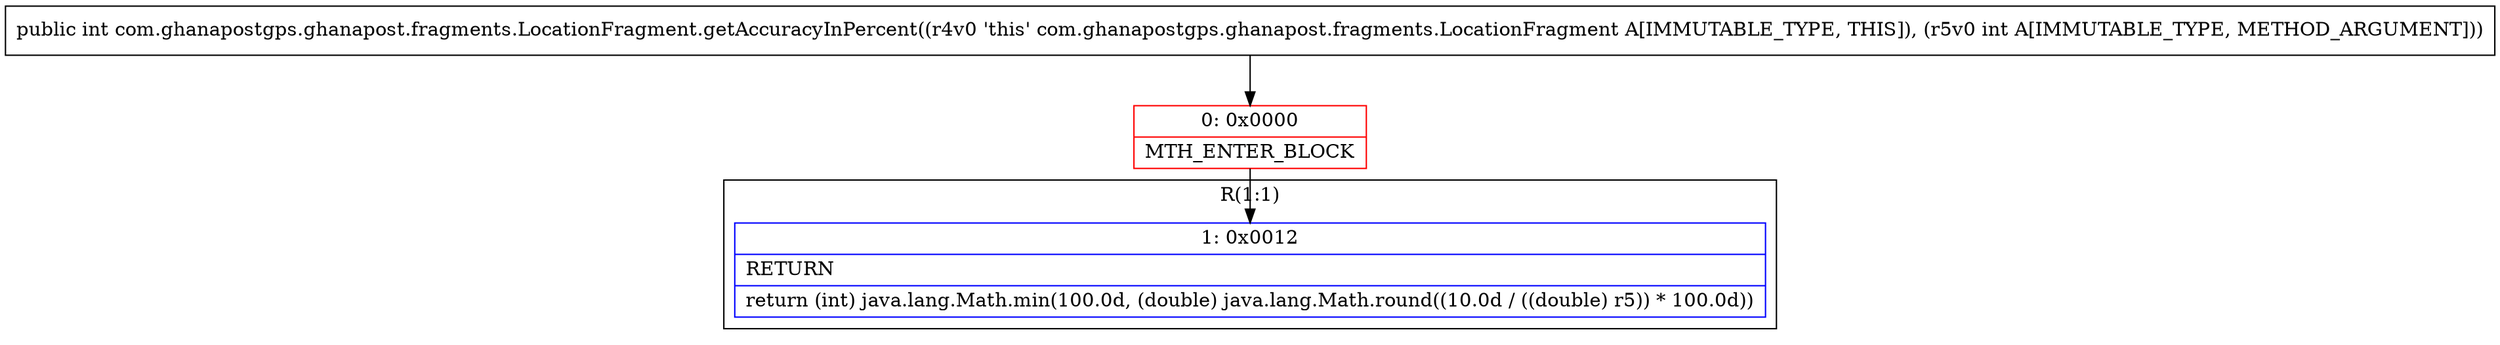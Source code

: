 digraph "CFG forcom.ghanapostgps.ghanapost.fragments.LocationFragment.getAccuracyInPercent(I)I" {
subgraph cluster_Region_696807376 {
label = "R(1:1)";
node [shape=record,color=blue];
Node_1 [shape=record,label="{1\:\ 0x0012|RETURN\l|return (int) java.lang.Math.min(100.0d, (double) java.lang.Math.round((10.0d \/ ((double) r5)) * 100.0d))\l}"];
}
Node_0 [shape=record,color=red,label="{0\:\ 0x0000|MTH_ENTER_BLOCK\l}"];
MethodNode[shape=record,label="{public int com.ghanapostgps.ghanapost.fragments.LocationFragment.getAccuracyInPercent((r4v0 'this' com.ghanapostgps.ghanapost.fragments.LocationFragment A[IMMUTABLE_TYPE, THIS]), (r5v0 int A[IMMUTABLE_TYPE, METHOD_ARGUMENT])) }"];
MethodNode -> Node_0;
Node_0 -> Node_1;
}


